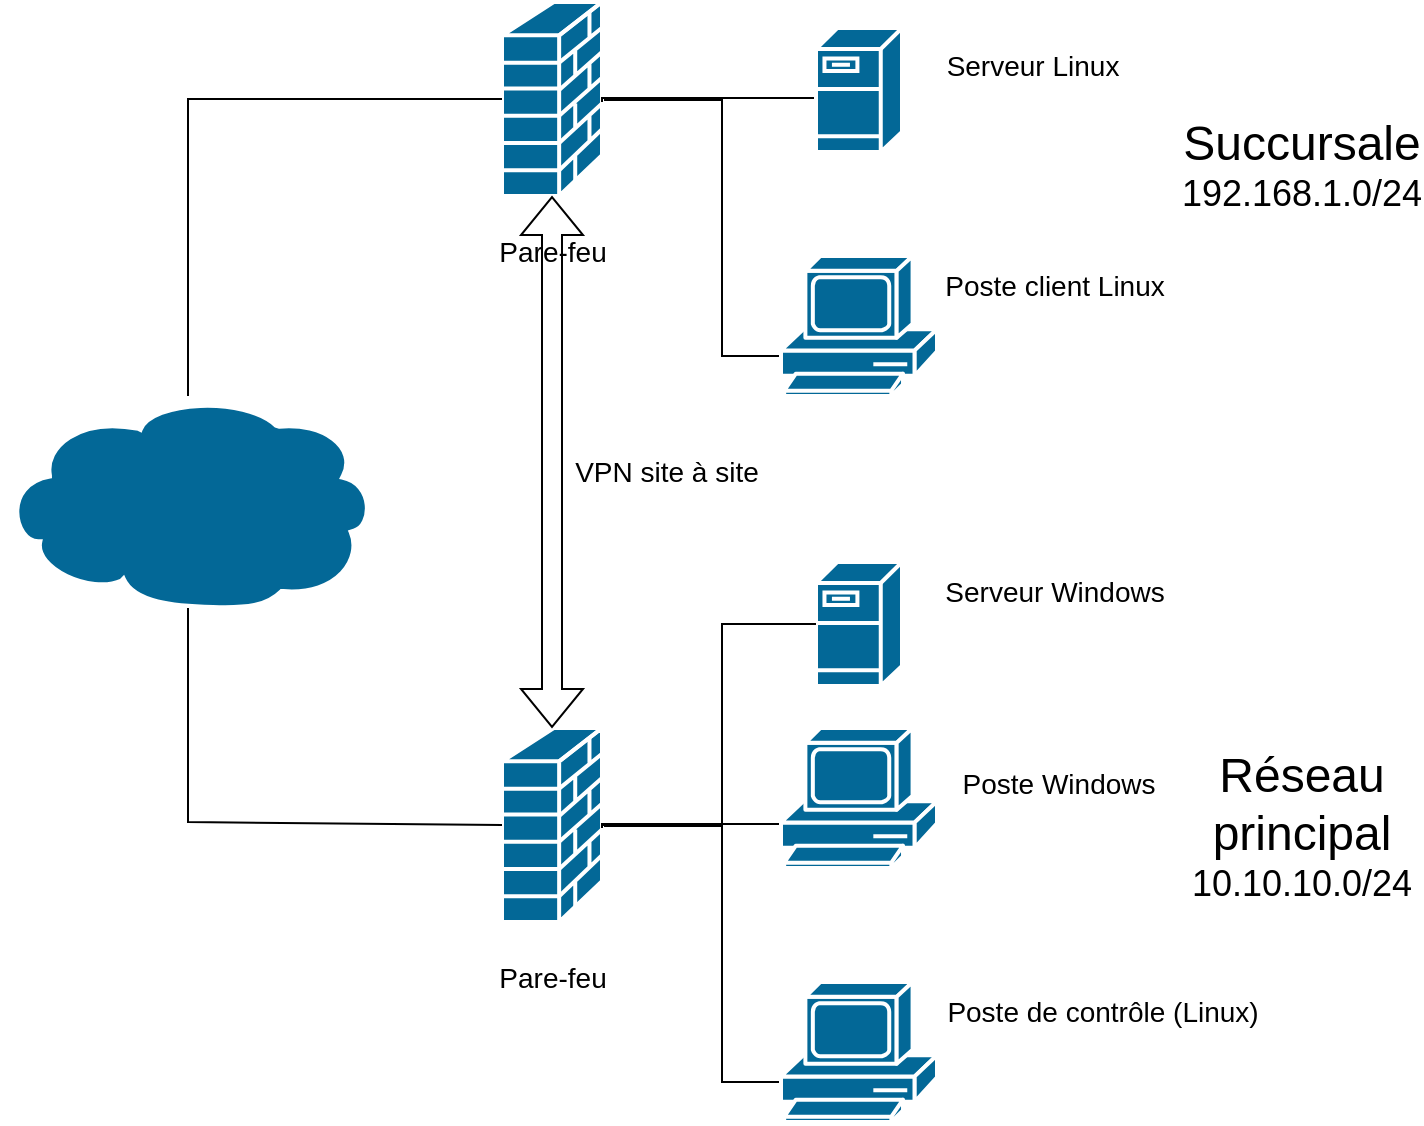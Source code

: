 <mxfile version="26.0.7">
  <diagram name="Page-1" id="X-0zR2n6bwFsUzx7bmRR">
    <mxGraphModel dx="1114" dy="1213" grid="1" gridSize="10" guides="1" tooltips="1" connect="1" arrows="1" fold="1" page="1" pageScale="1" pageWidth="850" pageHeight="1100" background="#ffffff" math="0" shadow="0">
      <root>
        <mxCell id="0" />
        <mxCell id="1" parent="0" />
        <mxCell id="7vCb-fMm4ji55Pu-p20Z-18" value="" style="edgeStyle=orthogonalEdgeStyle;rounded=0;orthogonalLoop=1;jettySize=auto;html=1;endArrow=none;endFill=0;strokeColor=#000000;" parent="1" target="7vCb-fMm4ji55Pu-p20Z-1" edge="1">
          <mxGeometry relative="1" as="geometry">
            <mxPoint x="475" y="527" as="sourcePoint" />
            <mxPoint x="380" y="400" as="targetPoint" />
            <Array as="points">
              <mxPoint x="440" y="527" />
              <mxPoint x="440" y="399" />
            </Array>
          </mxGeometry>
        </mxCell>
        <mxCell id="7vCb-fMm4ji55Pu-p20Z-1" value="" style="shape=mxgraph.cisco.security.firewall;sketch=0;html=1;pointerEvents=1;dashed=0;fillColor=#036897;strokeColor=#ffffff;strokeWidth=2;verticalLabelPosition=bottom;verticalAlign=top;align=center;outlineConnect=0;" parent="1" vertex="1">
          <mxGeometry x="330" y="350" width="50" height="97" as="geometry" />
        </mxCell>
        <mxCell id="7vCb-fMm4ji55Pu-p20Z-11" value="" style="edgeStyle=orthogonalEdgeStyle;rounded=0;orthogonalLoop=1;jettySize=auto;html=1;endArrow=none;endFill=0;strokeColor=#000000;" parent="1" edge="1">
          <mxGeometry relative="1" as="geometry">
            <mxPoint x="487" y="398" as="sourcePoint" />
            <mxPoint x="380" y="400" as="targetPoint" />
            <Array as="points">
              <mxPoint x="380" y="398" />
            </Array>
          </mxGeometry>
        </mxCell>
        <mxCell id="7vCb-fMm4ji55Pu-p20Z-3" value="" style="shape=mxgraph.cisco.servers.fileserver;sketch=0;html=1;pointerEvents=1;dashed=0;fillColor=#036897;strokeColor=#ffffff;strokeWidth=2;verticalLabelPosition=bottom;verticalAlign=top;align=center;outlineConnect=0;" parent="1" vertex="1">
          <mxGeometry x="487" y="363" width="43" height="62" as="geometry" />
        </mxCell>
        <mxCell id="7vCb-fMm4ji55Pu-p20Z-4" value="" style="shape=mxgraph.cisco.computers_and_peripherals.pc;sketch=0;html=1;pointerEvents=1;dashed=0;fillColor=#036897;strokeColor=#ffffff;strokeWidth=2;verticalLabelPosition=bottom;verticalAlign=top;align=center;outlineConnect=0;" parent="1" vertex="1">
          <mxGeometry x="469.5" y="477" width="78" height="70" as="geometry" />
        </mxCell>
        <mxCell id="7vCb-fMm4ji55Pu-p20Z-7" value="" style="shape=mxgraph.cisco.storage.cloud;sketch=0;html=1;pointerEvents=1;fillColor=#036897;strokeColor=#ffffff;strokeWidth=2;verticalLabelPosition=bottom;verticalAlign=top;align=center;outlineConnect=0;" parent="1" vertex="1">
          <mxGeometry x="80" y="547" width="186" height="106" as="geometry" />
        </mxCell>
        <mxCell id="7vCb-fMm4ji55Pu-p20Z-20" value="" style="edgeStyle=orthogonalEdgeStyle;rounded=0;orthogonalLoop=1;jettySize=auto;html=1;endArrow=none;endFill=0;exitX=0;exitY=0.5;exitDx=0;exitDy=0;exitPerimeter=0;strokeColor=#000000;" parent="1" source="7vCb-fMm4ji55Pu-p20Z-1" target="7vCb-fMm4ji55Pu-p20Z-7" edge="1">
          <mxGeometry relative="1" as="geometry">
            <mxPoint x="315" y="600" as="sourcePoint" />
            <mxPoint x="270" y="400" as="targetPoint" />
            <Array as="points">
              <mxPoint x="173" y="399" />
            </Array>
          </mxGeometry>
        </mxCell>
        <mxCell id="7vCb-fMm4ji55Pu-p20Z-21" value="&lt;font color=&quot;#000000&quot; style=&quot;font-size: 14px;&quot;&gt;Pare-feu&lt;/font&gt;" style="text;html=1;align=center;verticalAlign=middle;resizable=0;points=[];autosize=1;strokeColor=none;fillColor=none;" parent="1" vertex="1">
          <mxGeometry x="315" y="460" width="80" height="30" as="geometry" />
        </mxCell>
        <mxCell id="7vCb-fMm4ji55Pu-p20Z-23" value="&lt;font color=&quot;#000000&quot; style=&quot;font-size: 14px;&quot;&gt;Serveur Linux&lt;/font&gt;" style="text;html=1;align=center;verticalAlign=middle;resizable=0;points=[];autosize=1;" parent="1" vertex="1">
          <mxGeometry x="540" y="367" width="110" height="30" as="geometry" />
        </mxCell>
        <mxCell id="7vCb-fMm4ji55Pu-p20Z-24" value="&lt;font color=&quot;#000000&quot; style=&quot;font-size: 14px;&quot;&gt;Poste client Linux&lt;/font&gt;" style="text;html=1;align=center;verticalAlign=middle;resizable=0;points=[];autosize=1;strokeColor=none;fillColor=none;" parent="1" vertex="1">
          <mxGeometry x="540.5" y="477" width="130" height="30" as="geometry" />
        </mxCell>
        <mxCell id="1IY3AAUBAofLbIN67G_t-1" value="" style="edgeStyle=orthogonalEdgeStyle;rounded=0;orthogonalLoop=1;jettySize=auto;html=1;endArrow=none;endFill=0;strokeColor=#000000;" parent="1" target="1IY3AAUBAofLbIN67G_t-2" edge="1">
          <mxGeometry relative="1" as="geometry">
            <mxPoint x="475" y="890" as="sourcePoint" />
            <mxPoint x="380" y="763" as="targetPoint" />
            <Array as="points">
              <mxPoint x="440" y="890" />
              <mxPoint x="440" y="762" />
            </Array>
          </mxGeometry>
        </mxCell>
        <mxCell id="1IY3AAUBAofLbIN67G_t-2" value="" style="shape=mxgraph.cisco.security.firewall;sketch=0;html=1;pointerEvents=1;dashed=0;fillColor=#036897;strokeColor=#ffffff;strokeWidth=2;verticalLabelPosition=bottom;verticalAlign=top;align=center;outlineConnect=0;" parent="1" vertex="1">
          <mxGeometry x="330" y="713" width="50" height="97" as="geometry" />
        </mxCell>
        <mxCell id="1IY3AAUBAofLbIN67G_t-3" value="" style="edgeStyle=orthogonalEdgeStyle;rounded=0;orthogonalLoop=1;jettySize=auto;html=1;endArrow=none;endFill=0;strokeColor=#000000;" parent="1" edge="1">
          <mxGeometry relative="1" as="geometry">
            <mxPoint x="487" y="761" as="sourcePoint" />
            <mxPoint x="380" y="763" as="targetPoint" />
            <Array as="points">
              <mxPoint x="380" y="761" />
            </Array>
          </mxGeometry>
        </mxCell>
        <mxCell id="1IY3AAUBAofLbIN67G_t-4" value="" style="shape=mxgraph.cisco.servers.fileserver;sketch=0;html=1;pointerEvents=1;dashed=0;fillColor=#036897;strokeColor=#ffffff;strokeWidth=2;verticalLabelPosition=bottom;verticalAlign=top;align=center;outlineConnect=0;" parent="1" vertex="1">
          <mxGeometry x="487" y="630" width="43" height="62" as="geometry" />
        </mxCell>
        <mxCell id="1IY3AAUBAofLbIN67G_t-6" value="" style="shape=mxgraph.cisco.computers_and_peripherals.pc;sketch=0;html=1;pointerEvents=1;dashed=0;fillColor=#036897;strokeColor=#ffffff;strokeWidth=2;verticalLabelPosition=bottom;verticalAlign=top;align=center;outlineConnect=0;" parent="1" vertex="1">
          <mxGeometry x="469.5" y="840" width="78" height="70" as="geometry" />
        </mxCell>
        <mxCell id="1IY3AAUBAofLbIN67G_t-7" value="" style="edgeStyle=orthogonalEdgeStyle;rounded=0;orthogonalLoop=1;jettySize=auto;html=1;endArrow=none;endFill=0;strokeColor=#000000;entryX=1;entryY=0.5;entryDx=0;entryDy=0;entryPerimeter=0;" parent="1" source="1IY3AAUBAofLbIN67G_t-4" target="1IY3AAUBAofLbIN67G_t-2" edge="1">
          <mxGeometry relative="1" as="geometry">
            <mxPoint x="380" y="795" as="targetPoint" />
            <Array as="points">
              <mxPoint x="440" y="661" />
              <mxPoint x="440" y="762" />
            </Array>
          </mxGeometry>
        </mxCell>
        <mxCell id="1IY3AAUBAofLbIN67G_t-8" value="&lt;font color=&quot;#000000&quot; style=&quot;font-size: 14px;&quot;&gt;Pare-feu&lt;/font&gt;" style="text;html=1;align=center;verticalAlign=middle;resizable=0;points=[];autosize=1;strokeColor=none;fillColor=none;" parent="1" vertex="1">
          <mxGeometry x="315" y="823" width="80" height="30" as="geometry" />
        </mxCell>
        <mxCell id="1IY3AAUBAofLbIN67G_t-9" value="&lt;font color=&quot;#000000&quot; style=&quot;font-size: 14px;&quot;&gt;Serveur Windows&lt;/font&gt;" style="text;html=1;align=center;verticalAlign=middle;resizable=0;points=[];autosize=1;strokeColor=none;fillColor=none;" parent="1" vertex="1">
          <mxGeometry x="540.5" y="630" width="130" height="30" as="geometry" />
        </mxCell>
        <mxCell id="1IY3AAUBAofLbIN67G_t-10" value="&lt;span style=&quot;font-size: 14px;&quot;&gt;Poste Windows&lt;/span&gt;" style="text;html=1;align=center;verticalAlign=middle;resizable=0;points=[];autosize=1;" parent="1" vertex="1">
          <mxGeometry x="547.5" y="726" width="120" height="30" as="geometry" />
        </mxCell>
        <mxCell id="1IY3AAUBAofLbIN67G_t-11" value="&lt;font color=&quot;#000000&quot; style=&quot;font-size: 14px;&quot;&gt;Poste de contrôle (Linux)&lt;/font&gt;" style="text;html=1;align=center;verticalAlign=middle;resizable=0;points=[];autosize=1;strokeColor=none;fillColor=none;" parent="1" vertex="1">
          <mxGeometry x="540" y="840" width="180" height="30" as="geometry" />
        </mxCell>
        <mxCell id="1IY3AAUBAofLbIN67G_t-13" value="" style="shape=mxgraph.cisco.computers_and_peripherals.pc;sketch=0;html=1;pointerEvents=1;dashed=0;fillColor=#036897;strokeColor=#ffffff;strokeWidth=2;verticalLabelPosition=bottom;verticalAlign=top;align=center;outlineConnect=0;" parent="1" vertex="1">
          <mxGeometry x="469.5" y="713" width="78" height="70" as="geometry" />
        </mxCell>
        <mxCell id="1IY3AAUBAofLbIN67G_t-15" value="" style="endArrow=none;html=1;rounded=0;entryX=0;entryY=0.5;entryDx=0;entryDy=0;entryPerimeter=0;" parent="1" source="7vCb-fMm4ji55Pu-p20Z-7" target="1IY3AAUBAofLbIN67G_t-2" edge="1">
          <mxGeometry width="50" height="50" relative="1" as="geometry">
            <mxPoint x="400" y="640" as="sourcePoint" />
            <mxPoint x="450" y="590" as="targetPoint" />
            <Array as="points">
              <mxPoint x="173" y="760" />
            </Array>
          </mxGeometry>
        </mxCell>
        <mxCell id="1IY3AAUBAofLbIN67G_t-16" value="" style="shape=flexArrow;endArrow=classic;startArrow=classic;html=1;rounded=0;exitX=0.5;exitY=0;exitDx=0;exitDy=0;exitPerimeter=0;" parent="1" source="1IY3AAUBAofLbIN67G_t-2" target="7vCb-fMm4ji55Pu-p20Z-1" edge="1">
          <mxGeometry width="100" height="100" relative="1" as="geometry">
            <mxPoint x="295" y="653" as="sourcePoint" />
            <mxPoint x="395" y="553" as="targetPoint" />
          </mxGeometry>
        </mxCell>
        <mxCell id="1IY3AAUBAofLbIN67G_t-17" value="&lt;font style=&quot;font-size: 14px;&quot;&gt;VPN site à site&lt;/font&gt;" style="text;html=1;align=center;verticalAlign=middle;whiteSpace=wrap;rounded=0;" parent="1" vertex="1">
          <mxGeometry x="360" y="570" width="105" height="30" as="geometry" />
        </mxCell>
        <mxCell id="TeyS7SxQ-fJGCoSCf6A5-1" value="&lt;font style=&quot;font-size: 24px;&quot;&gt;Succursale&lt;/font&gt;&lt;div&gt;&lt;font style=&quot;font-size: 18px;&quot;&gt;192.168.1.0/24&lt;/font&gt;&lt;/div&gt;" style="text;html=1;align=center;verticalAlign=middle;whiteSpace=wrap;rounded=0;" parent="1" vertex="1">
          <mxGeometry x="700" y="417" width="60" height="30" as="geometry" />
        </mxCell>
        <mxCell id="TeyS7SxQ-fJGCoSCf6A5-2" value="&lt;font style=&quot;font-size: 24px;&quot;&gt;Réseau principal&lt;/font&gt;&lt;div&gt;&lt;font style=&quot;font-size: 18px;&quot;&gt;10.10.10.0/24&lt;/font&gt;&lt;/div&gt;" style="text;html=1;align=center;verticalAlign=middle;whiteSpace=wrap;rounded=0;" parent="1" vertex="1">
          <mxGeometry x="700" y="746.5" width="60" height="30" as="geometry" />
        </mxCell>
      </root>
    </mxGraphModel>
  </diagram>
</mxfile>
